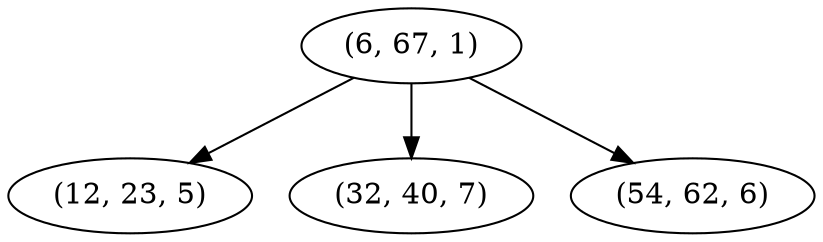 digraph tree {
    "(6, 67, 1)";
    "(12, 23, 5)";
    "(32, 40, 7)";
    "(54, 62, 6)";
    "(6, 67, 1)" -> "(12, 23, 5)";
    "(6, 67, 1)" -> "(32, 40, 7)";
    "(6, 67, 1)" -> "(54, 62, 6)";
}
